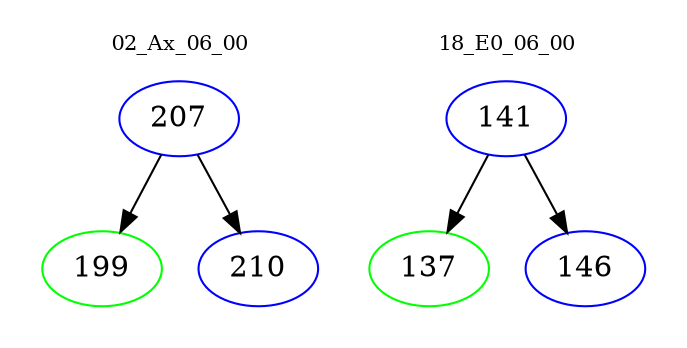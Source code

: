 digraph{
subgraph cluster_0 {
color = white
label = "02_Ax_06_00";
fontsize=10;
T0_207 [label="207", color="blue"]
T0_207 -> T0_199 [color="black"]
T0_199 [label="199", color="green"]
T0_207 -> T0_210 [color="black"]
T0_210 [label="210", color="blue"]
}
subgraph cluster_1 {
color = white
label = "18_E0_06_00";
fontsize=10;
T1_141 [label="141", color="blue"]
T1_141 -> T1_137 [color="black"]
T1_137 [label="137", color="green"]
T1_141 -> T1_146 [color="black"]
T1_146 [label="146", color="blue"]
}
}
